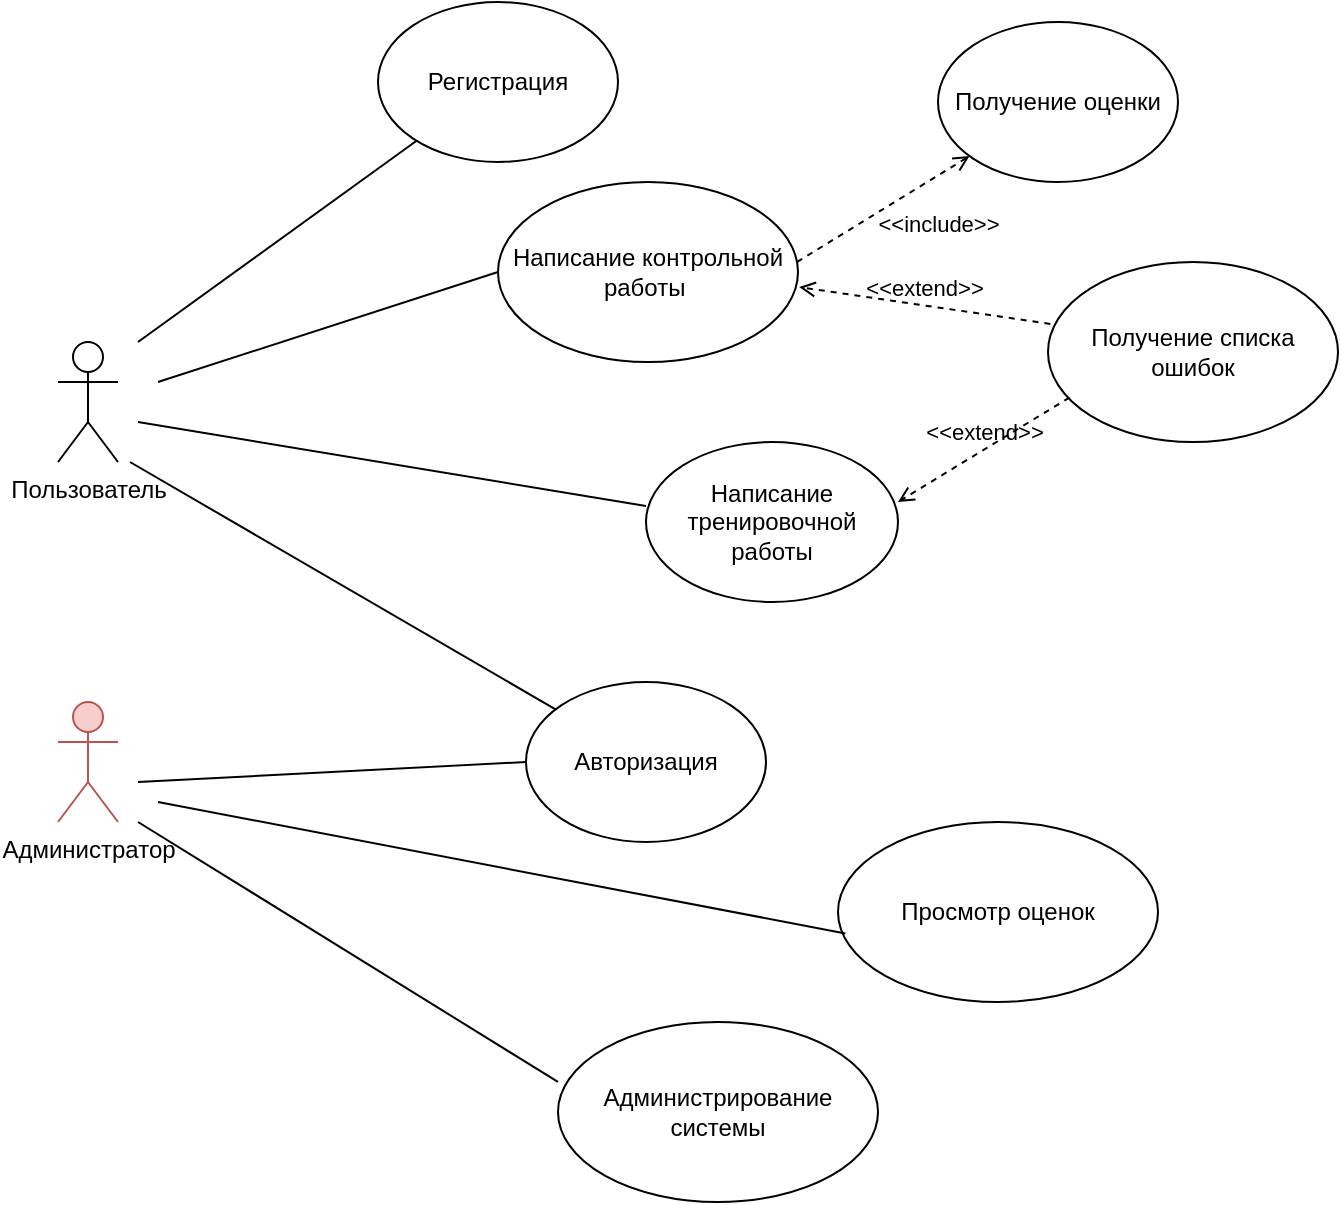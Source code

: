 <mxfile version="20.7.4" type="device"><diagram id="OmrrTV66_gfkWFaC-w5m" name="Страница 1"><mxGraphModel dx="726" dy="1148" grid="1" gridSize="10" guides="1" tooltips="1" connect="1" arrows="1" fold="1" page="1" pageScale="1" pageWidth="827" pageHeight="1169" math="0" shadow="0"><root><mxCell id="0"/><mxCell id="1" parent="0"/><mxCell id="RFHBEQBNeSNs6xZ3Omm0-1" value="&lt;font style=&quot;vertical-align: inherit;&quot;&gt;&lt;font style=&quot;vertical-align: inherit;&quot;&gt;Пользователь&lt;/font&gt;&lt;/font&gt;" style="shape=umlActor;verticalLabelPosition=bottom;verticalAlign=top;html=1;outlineConnect=0;" parent="1" vertex="1"><mxGeometry x="60" y="1080" width="30" height="60" as="geometry"/></mxCell><mxCell id="RFHBEQBNeSNs6xZ3Omm0-3" value="&lt;font style=&quot;vertical-align: inherit;&quot;&gt;&lt;font style=&quot;vertical-align: inherit;&quot;&gt;Администратор&lt;/font&gt;&lt;/font&gt;" style="shape=umlActor;verticalLabelPosition=bottom;verticalAlign=top;html=1;outlineConnect=0;fillColor=#f8cecc;strokeColor=#b85450;" parent="1" vertex="1"><mxGeometry x="60" y="1260" width="30" height="60" as="geometry"/></mxCell><mxCell id="RFHBEQBNeSNs6xZ3Omm0-8" value="&lt;font style=&quot;vertical-align: inherit;&quot;&gt;&lt;font style=&quot;vertical-align: inherit;&quot;&gt;Получение списка ошибок&lt;/font&gt;&lt;/font&gt;" style="ellipse;whiteSpace=wrap;html=1;" parent="1" vertex="1"><mxGeometry x="555" y="1040" width="145" height="90" as="geometry"/></mxCell><mxCell id="RFHBEQBNeSNs6xZ3Omm0-9" value="&lt;font style=&quot;vertical-align: inherit;&quot;&gt;&lt;font style=&quot;vertical-align: inherit;&quot;&gt;Написание тренировочной работы&lt;/font&gt;&lt;/font&gt;" style="ellipse;whiteSpace=wrap;html=1;" parent="1" vertex="1"><mxGeometry x="354" y="1130" width="126" height="80" as="geometry"/></mxCell><mxCell id="RFHBEQBNeSNs6xZ3Omm0-10" value="&lt;font style=&quot;vertical-align: inherit;&quot;&gt;&lt;font style=&quot;vertical-align: inherit;&quot;&gt;Получение оценки&lt;/font&gt;&lt;/font&gt;" style="ellipse;whiteSpace=wrap;html=1;" parent="1" vertex="1"><mxGeometry x="500" y="920" width="120" height="80" as="geometry"/></mxCell><mxCell id="RFHBEQBNeSNs6xZ3Omm0-12" value="&lt;font style=&quot;vertical-align: inherit;&quot;&gt;&lt;font style=&quot;vertical-align: inherit;&quot;&gt;Написание контрольной работы&amp;nbsp;&lt;/font&gt;&lt;/font&gt;" style="ellipse;whiteSpace=wrap;html=1;" parent="1" vertex="1"><mxGeometry x="280" y="1000" width="150" height="90" as="geometry"/></mxCell><mxCell id="RFHBEQBNeSNs6xZ3Omm0-13" value="&lt;font style=&quot;vertical-align: inherit;&quot;&gt;&lt;font style=&quot;vertical-align: inherit;&quot;&gt;Регистрация&lt;/font&gt;&lt;/font&gt;" style="ellipse;whiteSpace=wrap;html=1;" parent="1" vertex="1"><mxGeometry x="220" y="910" width="120" height="80" as="geometry"/></mxCell><mxCell id="RFHBEQBNeSNs6xZ3Omm0-14" value="&lt;font style=&quot;vertical-align: inherit;&quot;&gt;&lt;font style=&quot;vertical-align: inherit;&quot;&gt;Администрирование системы&lt;/font&gt;&lt;/font&gt;" style="ellipse;whiteSpace=wrap;html=1;" parent="1" vertex="1"><mxGeometry x="310" y="1420" width="160" height="90" as="geometry"/></mxCell><mxCell id="RFHBEQBNeSNs6xZ3Omm0-15" value="&lt;font style=&quot;vertical-align: inherit;&quot;&gt;&lt;font style=&quot;vertical-align: inherit;&quot;&gt;Авторизация&lt;/font&gt;&lt;/font&gt;" style="ellipse;whiteSpace=wrap;html=1;" parent="1" vertex="1"><mxGeometry x="294" y="1250" width="120" height="80" as="geometry"/></mxCell><mxCell id="RFHBEQBNeSNs6xZ3Omm0-16" value="" style="endArrow=none;html=1;rounded=0;entryX=0;entryY=0.5;entryDx=0;entryDy=0;endFill=0;" parent="1" target="RFHBEQBNeSNs6xZ3Omm0-15" edge="1"><mxGeometry width="50" height="50" relative="1" as="geometry"><mxPoint x="100" y="1300" as="sourcePoint"/><mxPoint x="150" y="1250" as="targetPoint"/></mxGeometry></mxCell><mxCell id="RFHBEQBNeSNs6xZ3Omm0-18" value="" style="endArrow=none;html=1;rounded=0;entryX=0;entryY=0.333;entryDx=0;entryDy=0;entryPerimeter=0;endFill=0;" parent="1" target="RFHBEQBNeSNs6xZ3Omm0-14" edge="1"><mxGeometry width="50" height="50" relative="1" as="geometry"><mxPoint x="100" y="1320" as="sourcePoint"/><mxPoint x="304" y="1300" as="targetPoint"/></mxGeometry></mxCell><mxCell id="RFHBEQBNeSNs6xZ3Omm0-19" value="" style="endArrow=none;html=1;rounded=0;endFill=0;" parent="1" target="RFHBEQBNeSNs6xZ3Omm0-15" edge="1"><mxGeometry width="50" height="50" relative="1" as="geometry"><mxPoint x="96" y="1140" as="sourcePoint"/><mxPoint x="290" y="1130" as="targetPoint"/></mxGeometry></mxCell><mxCell id="RFHBEQBNeSNs6xZ3Omm0-21" value="" style="endArrow=none;html=1;rounded=0;endFill=0;" parent="1" target="RFHBEQBNeSNs6xZ3Omm0-13" edge="1"><mxGeometry width="50" height="50" relative="1" as="geometry"><mxPoint x="100" y="1080" as="sourcePoint"/><mxPoint x="318.78" y="1273.709" as="targetPoint"/></mxGeometry></mxCell><mxCell id="RFHBEQBNeSNs6xZ3Omm0-22" value="" style="endArrow=none;html=1;rounded=0;entryX=0;entryY=0.5;entryDx=0;entryDy=0;endFill=0;" parent="1" target="RFHBEQBNeSNs6xZ3Omm0-12" edge="1"><mxGeometry width="50" height="50" relative="1" as="geometry"><mxPoint x="110" y="1100" as="sourcePoint"/><mxPoint x="249.303" y="989.392" as="targetPoint"/></mxGeometry></mxCell><mxCell id="RFHBEQBNeSNs6xZ3Omm0-23" value="" style="endArrow=none;html=1;rounded=0;entryX=0;entryY=0.4;entryDx=0;entryDy=0;entryPerimeter=0;endFill=0;" parent="1" target="RFHBEQBNeSNs6xZ3Omm0-9" edge="1"><mxGeometry width="50" height="50" relative="1" as="geometry"><mxPoint x="100" y="1120" as="sourcePoint"/><mxPoint x="290" y="1055" as="targetPoint"/></mxGeometry></mxCell><mxCell id="JjSHhVkpASE2zhbwdBSN-2" value="Просмотр оценок" style="ellipse;whiteSpace=wrap;html=1;" parent="1" vertex="1"><mxGeometry x="450" y="1320" width="160" height="90" as="geometry"/></mxCell><mxCell id="JjSHhVkpASE2zhbwdBSN-3" value="" style="endArrow=none;html=1;rounded=0;entryX=0.023;entryY=0.619;entryDx=0;entryDy=0;endFill=0;entryPerimeter=0;" parent="1" target="JjSHhVkpASE2zhbwdBSN-2" edge="1"><mxGeometry width="50" height="50" relative="1" as="geometry"><mxPoint x="110" y="1310" as="sourcePoint"/><mxPoint x="304" y="1300" as="targetPoint"/></mxGeometry></mxCell><mxCell id="JjSHhVkpASE2zhbwdBSN-4" value="&amp;lt;&amp;lt;include&amp;gt;&amp;gt;" style="html=1;verticalAlign=bottom;labelBackgroundColor=none;endArrow=open;endFill=0;dashed=1;rounded=0;exitX=0.997;exitY=0.444;exitDx=0;exitDy=0;exitPerimeter=0;" parent="1" source="RFHBEQBNeSNs6xZ3Omm0-12" target="RFHBEQBNeSNs6xZ3Omm0-10" edge="1"><mxGeometry x="0.29" y="-28" width="160" relative="1" as="geometry"><mxPoint x="450" y="1090" as="sourcePoint"/><mxPoint x="610" y="1090" as="targetPoint"/><mxPoint as="offset"/></mxGeometry></mxCell><mxCell id="o6mRavnYgt1B4-IjFYV9-1" value="&amp;lt;&amp;lt;extend&amp;gt;&amp;gt;" style="html=1;verticalAlign=bottom;labelBackgroundColor=none;endArrow=open;endFill=0;dashed=1;rounded=0;entryX=1.004;entryY=0.584;entryDx=0;entryDy=0;entryPerimeter=0;exitX=0.008;exitY=0.344;exitDx=0;exitDy=0;exitPerimeter=0;" edge="1" parent="1" source="RFHBEQBNeSNs6xZ3Omm0-8" target="RFHBEQBNeSNs6xZ3Omm0-12"><mxGeometry width="160" relative="1" as="geometry"><mxPoint x="360" y="1100" as="sourcePoint"/><mxPoint x="520" y="1100" as="targetPoint"/></mxGeometry></mxCell><mxCell id="o6mRavnYgt1B4-IjFYV9-2" value="&amp;lt;&amp;lt;extend&amp;gt;&amp;gt;" style="html=1;verticalAlign=bottom;labelBackgroundColor=none;endArrow=open;endFill=0;dashed=1;rounded=0;entryX=1;entryY=0.375;entryDx=0;entryDy=0;entryPerimeter=0;exitX=0.074;exitY=0.753;exitDx=0;exitDy=0;exitPerimeter=0;" edge="1" parent="1" source="RFHBEQBNeSNs6xZ3Omm0-8" target="RFHBEQBNeSNs6xZ3Omm0-9"><mxGeometry width="160" relative="1" as="geometry"><mxPoint x="566.16" y="1080.96" as="sourcePoint"/><mxPoint x="440.6" y="1062.56" as="targetPoint"/></mxGeometry></mxCell></root></mxGraphModel></diagram></mxfile>